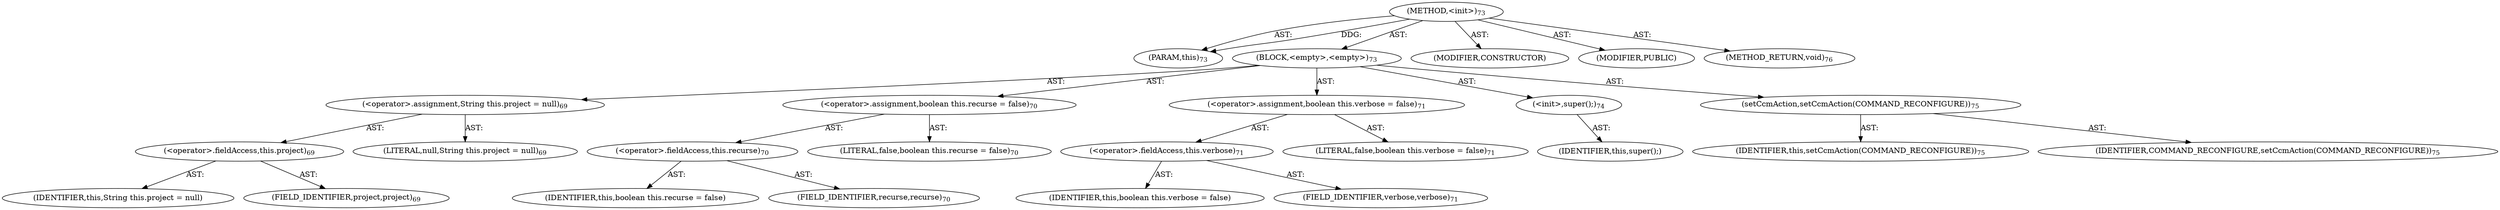 digraph "&lt;init&gt;" {  
"111669149696" [label = <(METHOD,&lt;init&gt;)<SUB>73</SUB>> ]
"115964116997" [label = <(PARAM,this)<SUB>73</SUB>> ]
"25769803776" [label = <(BLOCK,&lt;empty&gt;,&lt;empty&gt;)<SUB>73</SUB>> ]
"30064771073" [label = <(&lt;operator&gt;.assignment,String this.project = null)<SUB>69</SUB>> ]
"30064771074" [label = <(&lt;operator&gt;.fieldAccess,this.project)<SUB>69</SUB>> ]
"68719476750" [label = <(IDENTIFIER,this,String this.project = null)> ]
"55834574848" [label = <(FIELD_IDENTIFIER,project,project)<SUB>69</SUB>> ]
"90194313216" [label = <(LITERAL,null,String this.project = null)<SUB>69</SUB>> ]
"30064771075" [label = <(&lt;operator&gt;.assignment,boolean this.recurse = false)<SUB>70</SUB>> ]
"30064771076" [label = <(&lt;operator&gt;.fieldAccess,this.recurse)<SUB>70</SUB>> ]
"68719476751" [label = <(IDENTIFIER,this,boolean this.recurse = false)> ]
"55834574849" [label = <(FIELD_IDENTIFIER,recurse,recurse)<SUB>70</SUB>> ]
"90194313217" [label = <(LITERAL,false,boolean this.recurse = false)<SUB>70</SUB>> ]
"30064771077" [label = <(&lt;operator&gt;.assignment,boolean this.verbose = false)<SUB>71</SUB>> ]
"30064771078" [label = <(&lt;operator&gt;.fieldAccess,this.verbose)<SUB>71</SUB>> ]
"68719476752" [label = <(IDENTIFIER,this,boolean this.verbose = false)> ]
"55834574850" [label = <(FIELD_IDENTIFIER,verbose,verbose)<SUB>71</SUB>> ]
"90194313218" [label = <(LITERAL,false,boolean this.verbose = false)<SUB>71</SUB>> ]
"30064771072" [label = <(&lt;init&gt;,super();)<SUB>74</SUB>> ]
"68719476748" [label = <(IDENTIFIER,this,super();)> ]
"30064771079" [label = <(setCcmAction,setCcmAction(COMMAND_RECONFIGURE))<SUB>75</SUB>> ]
"68719476749" [label = <(IDENTIFIER,this,setCcmAction(COMMAND_RECONFIGURE))<SUB>75</SUB>> ]
"68719476753" [label = <(IDENTIFIER,COMMAND_RECONFIGURE,setCcmAction(COMMAND_RECONFIGURE))<SUB>75</SUB>> ]
"133143986179" [label = <(MODIFIER,CONSTRUCTOR)> ]
"133143986180" [label = <(MODIFIER,PUBLIC)> ]
"128849018880" [label = <(METHOD_RETURN,void)<SUB>76</SUB>> ]
  "111669149696" -> "115964116997"  [ label = "AST: "] 
  "111669149696" -> "25769803776"  [ label = "AST: "] 
  "111669149696" -> "133143986179"  [ label = "AST: "] 
  "111669149696" -> "133143986180"  [ label = "AST: "] 
  "111669149696" -> "128849018880"  [ label = "AST: "] 
  "25769803776" -> "30064771073"  [ label = "AST: "] 
  "25769803776" -> "30064771075"  [ label = "AST: "] 
  "25769803776" -> "30064771077"  [ label = "AST: "] 
  "25769803776" -> "30064771072"  [ label = "AST: "] 
  "25769803776" -> "30064771079"  [ label = "AST: "] 
  "30064771073" -> "30064771074"  [ label = "AST: "] 
  "30064771073" -> "90194313216"  [ label = "AST: "] 
  "30064771074" -> "68719476750"  [ label = "AST: "] 
  "30064771074" -> "55834574848"  [ label = "AST: "] 
  "30064771075" -> "30064771076"  [ label = "AST: "] 
  "30064771075" -> "90194313217"  [ label = "AST: "] 
  "30064771076" -> "68719476751"  [ label = "AST: "] 
  "30064771076" -> "55834574849"  [ label = "AST: "] 
  "30064771077" -> "30064771078"  [ label = "AST: "] 
  "30064771077" -> "90194313218"  [ label = "AST: "] 
  "30064771078" -> "68719476752"  [ label = "AST: "] 
  "30064771078" -> "55834574850"  [ label = "AST: "] 
  "30064771072" -> "68719476748"  [ label = "AST: "] 
  "30064771079" -> "68719476749"  [ label = "AST: "] 
  "30064771079" -> "68719476753"  [ label = "AST: "] 
  "111669149696" -> "115964116997"  [ label = "DDG: "] 
}
